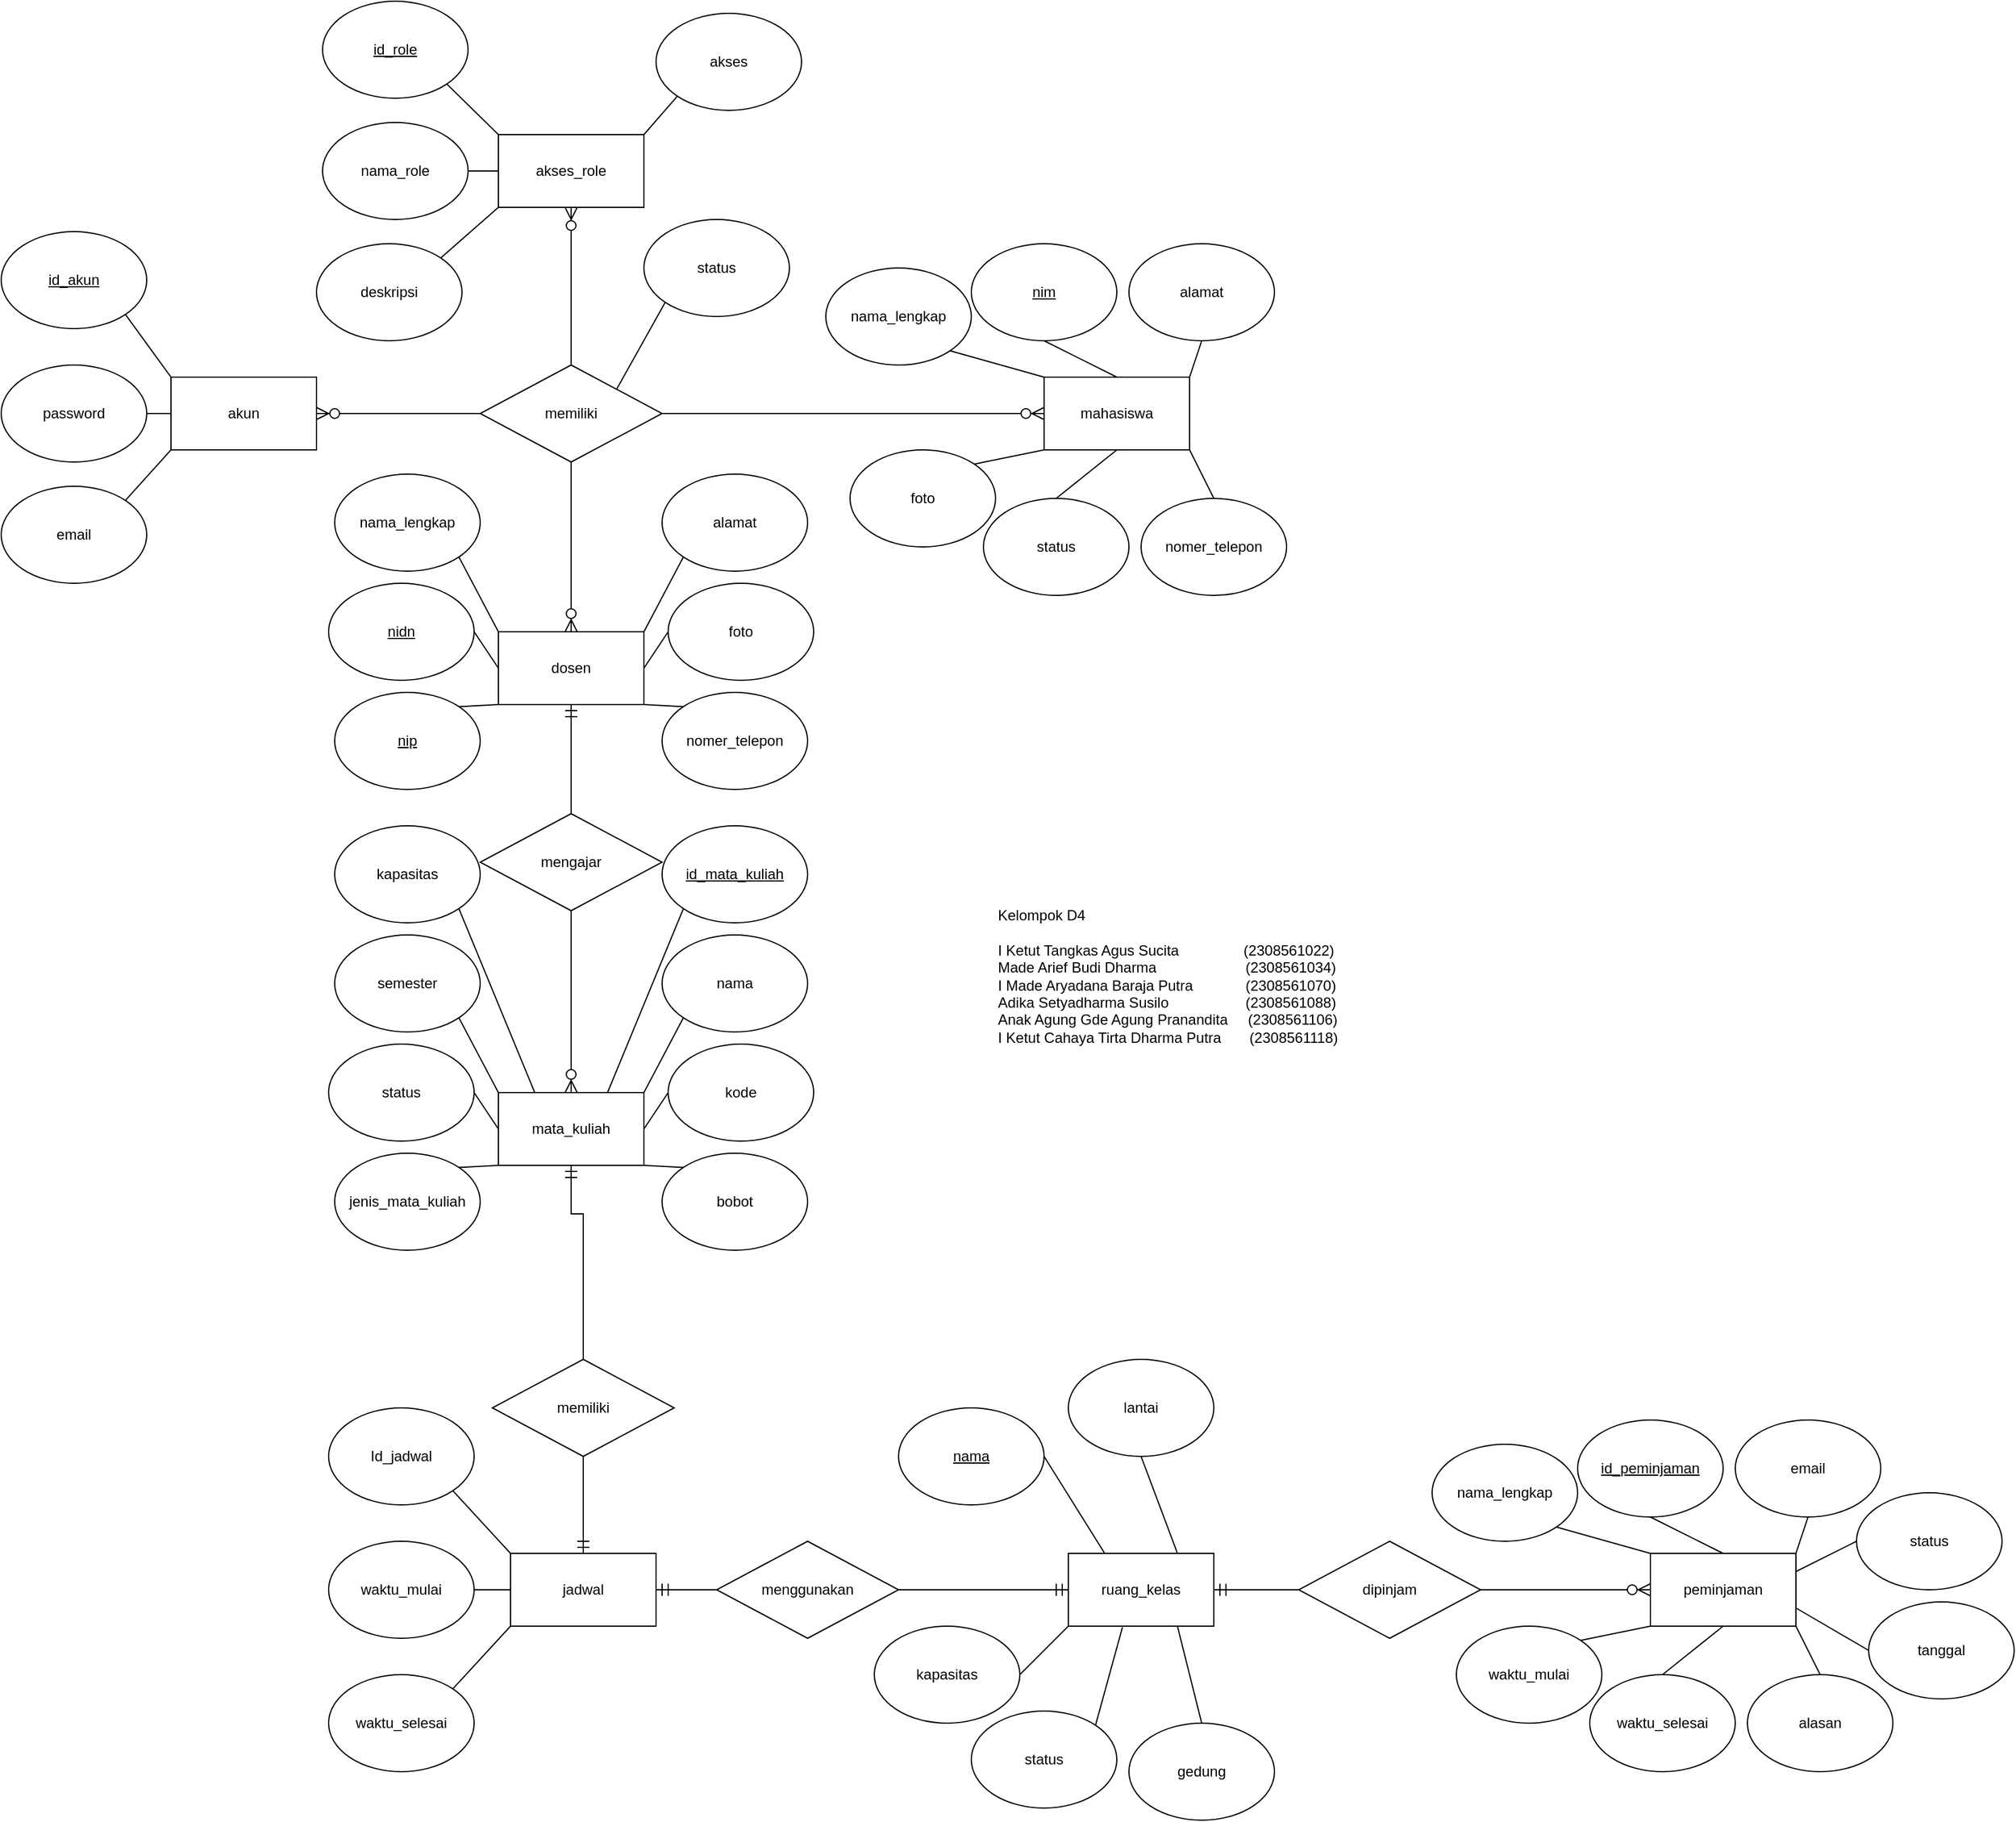 <mxfile version="27.0.9">
  <diagram name="Page-1" id="ah0pVivvnwThw9HIi_1W">
    <mxGraphModel dx="1842" dy="927" grid="1" gridSize="10" guides="1" tooltips="1" connect="1" arrows="1" fold="1" page="0" pageScale="1" pageWidth="850" pageHeight="1100" math="0" shadow="0">
      <root>
        <mxCell id="0" />
        <mxCell id="1" parent="0" />
        <mxCell id="9IvYGmQrCcLAdAYkgOve-2" value="akun" style="rounded=0;whiteSpace=wrap;html=1;" parent="1" vertex="1">
          <mxGeometry x="-270" y="-10" width="120" height="60" as="geometry" />
        </mxCell>
        <mxCell id="9IvYGmQrCcLAdAYkgOve-3" value="email" style="ellipse;whiteSpace=wrap;html=1;" parent="1" vertex="1">
          <mxGeometry x="-410" y="80" width="120" height="80" as="geometry" />
        </mxCell>
        <mxCell id="9IvYGmQrCcLAdAYkgOve-4" value="password" style="ellipse;whiteSpace=wrap;html=1;" parent="1" vertex="1">
          <mxGeometry x="-410" y="-20" width="120" height="80" as="geometry" />
        </mxCell>
        <mxCell id="9IvYGmQrCcLAdAYkgOve-7" value="" style="endArrow=none;html=1;rounded=0;fontSize=12;startSize=8;endSize=8;curved=1;entryX=1;entryY=0;entryDx=0;entryDy=0;exitX=0;exitY=1;exitDx=0;exitDy=0;" parent="1" source="9IvYGmQrCcLAdAYkgOve-2" target="9IvYGmQrCcLAdAYkgOve-3" edge="1">
          <mxGeometry width="50" height="50" relative="1" as="geometry">
            <mxPoint x="-380" y="-50" as="sourcePoint" />
            <mxPoint x="-330" y="-100" as="targetPoint" />
          </mxGeometry>
        </mxCell>
        <mxCell id="9IvYGmQrCcLAdAYkgOve-8" value="" style="endArrow=none;html=1;rounded=0;fontSize=12;startSize=8;endSize=8;curved=1;entryX=1;entryY=0.5;entryDx=0;entryDy=0;exitX=0;exitY=0.5;exitDx=0;exitDy=0;" parent="1" source="9IvYGmQrCcLAdAYkgOve-2" target="9IvYGmQrCcLAdAYkgOve-4" edge="1">
          <mxGeometry width="50" height="50" relative="1" as="geometry">
            <mxPoint x="-200" as="sourcePoint" />
            <mxPoint x="-200" y="-40" as="targetPoint" />
          </mxGeometry>
        </mxCell>
        <mxCell id="9IvYGmQrCcLAdAYkgOve-13" value="mahasiswa" style="rounded=0;whiteSpace=wrap;html=1;" parent="1" vertex="1">
          <mxGeometry x="450" y="-10" width="120" height="60" as="geometry" />
        </mxCell>
        <mxCell id="9IvYGmQrCcLAdAYkgOve-14" value="&lt;u&gt;nim&lt;/u&gt;" style="ellipse;whiteSpace=wrap;html=1;" parent="1" vertex="1">
          <mxGeometry x="390" y="-120" width="120" height="80" as="geometry" />
        </mxCell>
        <mxCell id="9IvYGmQrCcLAdAYkgOve-16" value="" style="endArrow=none;html=1;rounded=0;fontSize=12;startSize=8;endSize=8;curved=1;entryX=0.5;entryY=1;entryDx=0;entryDy=0;exitX=0.5;exitY=0;exitDx=0;exitDy=0;" parent="1" source="9IvYGmQrCcLAdAYkgOve-13" target="9IvYGmQrCcLAdAYkgOve-14" edge="1">
          <mxGeometry width="50" height="50" relative="1" as="geometry">
            <mxPoint x="340" y="-50" as="sourcePoint" />
            <mxPoint x="390" y="-100" as="targetPoint" />
          </mxGeometry>
        </mxCell>
        <mxCell id="9IvYGmQrCcLAdAYkgOve-18" value="nama_lengkap" style="ellipse;whiteSpace=wrap;html=1;" parent="1" vertex="1">
          <mxGeometry x="270" y="-100" width="120" height="80" as="geometry" />
        </mxCell>
        <mxCell id="9IvYGmQrCcLAdAYkgOve-19" value="alamat" style="ellipse;whiteSpace=wrap;html=1;" parent="1" vertex="1">
          <mxGeometry x="520" y="-120" width="120" height="80" as="geometry" />
        </mxCell>
        <mxCell id="9IvYGmQrCcLAdAYkgOve-20" value="nomer_telepon" style="ellipse;whiteSpace=wrap;html=1;" parent="1" vertex="1">
          <mxGeometry x="530" y="90" width="120" height="80" as="geometry" />
        </mxCell>
        <mxCell id="9IvYGmQrCcLAdAYkgOve-21" value="status" style="ellipse;whiteSpace=wrap;html=1;" parent="1" vertex="1">
          <mxGeometry x="400" y="90" width="120" height="80" as="geometry" />
        </mxCell>
        <mxCell id="9IvYGmQrCcLAdAYkgOve-23" value="&lt;u&gt;id_akun&lt;/u&gt;" style="ellipse;whiteSpace=wrap;html=1;" parent="1" vertex="1">
          <mxGeometry x="-410" y="-130" width="120" height="80" as="geometry" />
        </mxCell>
        <mxCell id="9IvYGmQrCcLAdAYkgOve-24" value="" style="endArrow=none;html=1;rounded=0;fontSize=12;startSize=8;endSize=8;curved=1;entryX=1;entryY=1;entryDx=0;entryDy=0;exitX=0;exitY=0;exitDx=0;exitDy=0;" parent="1" source="9IvYGmQrCcLAdAYkgOve-2" target="9IvYGmQrCcLAdAYkgOve-23" edge="1">
          <mxGeometry width="50" height="50" relative="1" as="geometry">
            <mxPoint x="-260" y="30" as="sourcePoint" />
            <mxPoint x="-290" y="30" as="targetPoint" />
          </mxGeometry>
        </mxCell>
        <mxCell id="9IvYGmQrCcLAdAYkgOve-25" value="" style="endArrow=none;html=1;rounded=0;fontSize=12;startSize=8;endSize=8;curved=1;entryX=1;entryY=1;entryDx=0;entryDy=0;exitX=0;exitY=0;exitDx=0;exitDy=0;" parent="1" source="9IvYGmQrCcLAdAYkgOve-13" target="9IvYGmQrCcLAdAYkgOve-18" edge="1">
          <mxGeometry width="50" height="50" relative="1" as="geometry">
            <mxPoint x="520" as="sourcePoint" />
            <mxPoint x="520" y="-30" as="targetPoint" />
          </mxGeometry>
        </mxCell>
        <mxCell id="9IvYGmQrCcLAdAYkgOve-26" value="" style="endArrow=none;html=1;rounded=0;fontSize=12;startSize=8;endSize=8;curved=1;entryX=0.5;entryY=1;entryDx=0;entryDy=0;exitX=1;exitY=0;exitDx=0;exitDy=0;" parent="1" source="9IvYGmQrCcLAdAYkgOve-13" target="9IvYGmQrCcLAdAYkgOve-19" edge="1">
          <mxGeometry width="50" height="50" relative="1" as="geometry">
            <mxPoint x="460" as="sourcePoint" />
            <mxPoint x="422" y="-42" as="targetPoint" />
          </mxGeometry>
        </mxCell>
        <mxCell id="9IvYGmQrCcLAdAYkgOve-27" value="" style="endArrow=none;html=1;rounded=0;fontSize=12;startSize=8;endSize=8;curved=1;entryX=0.5;entryY=0;entryDx=0;entryDy=0;exitX=1;exitY=1;exitDx=0;exitDy=0;" parent="1" source="9IvYGmQrCcLAdAYkgOve-13" target="9IvYGmQrCcLAdAYkgOve-20" edge="1">
          <mxGeometry width="50" height="50" relative="1" as="geometry">
            <mxPoint x="580" as="sourcePoint" />
            <mxPoint x="618" y="-42" as="targetPoint" />
          </mxGeometry>
        </mxCell>
        <mxCell id="9IvYGmQrCcLAdAYkgOve-28" value="" style="endArrow=none;html=1;rounded=0;fontSize=12;startSize=8;endSize=8;curved=1;entryX=0.5;entryY=0;entryDx=0;entryDy=0;exitX=0.5;exitY=1;exitDx=0;exitDy=0;" parent="1" source="9IvYGmQrCcLAdAYkgOve-13" target="9IvYGmQrCcLAdAYkgOve-21" edge="1">
          <mxGeometry width="50" height="50" relative="1" as="geometry">
            <mxPoint x="580" y="60" as="sourcePoint" />
            <mxPoint x="618" y="102" as="targetPoint" />
          </mxGeometry>
        </mxCell>
        <mxCell id="9IvYGmQrCcLAdAYkgOve-32" value="dosen" style="rounded=0;whiteSpace=wrap;html=1;" parent="1" vertex="1">
          <mxGeometry y="200" width="120" height="60" as="geometry" />
        </mxCell>
        <mxCell id="9IvYGmQrCcLAdAYkgOve-33" value="&lt;u&gt;nip&lt;/u&gt;" style="ellipse;whiteSpace=wrap;html=1;" parent="1" vertex="1">
          <mxGeometry x="-135" y="250" width="120" height="80" as="geometry" />
        </mxCell>
        <mxCell id="9IvYGmQrCcLAdAYkgOve-34" value="" style="endArrow=none;html=1;rounded=0;fontSize=12;startSize=8;endSize=8;curved=1;entryX=1;entryY=0;entryDx=0;entryDy=0;exitX=0;exitY=1;exitDx=0;exitDy=0;" parent="1" source="9IvYGmQrCcLAdAYkgOve-32" target="9IvYGmQrCcLAdAYkgOve-33" edge="1">
          <mxGeometry width="50" height="50" relative="1" as="geometry">
            <mxPoint x="-110" y="160" as="sourcePoint" />
            <mxPoint x="-60" y="110" as="targetPoint" />
          </mxGeometry>
        </mxCell>
        <mxCell id="9IvYGmQrCcLAdAYkgOve-35" value="nama_lengkap" style="ellipse;whiteSpace=wrap;html=1;" parent="1" vertex="1">
          <mxGeometry x="-135" y="70" width="120" height="80" as="geometry" />
        </mxCell>
        <mxCell id="9IvYGmQrCcLAdAYkgOve-36" value="alamat" style="ellipse;whiteSpace=wrap;html=1;" parent="1" vertex="1">
          <mxGeometry x="135" y="70" width="120" height="80" as="geometry" />
        </mxCell>
        <mxCell id="9IvYGmQrCcLAdAYkgOve-37" value="nomer_telepon" style="ellipse;whiteSpace=wrap;html=1;" parent="1" vertex="1">
          <mxGeometry x="135" y="250" width="120" height="80" as="geometry" />
        </mxCell>
        <mxCell id="9IvYGmQrCcLAdAYkgOve-39" value="" style="endArrow=none;html=1;rounded=0;fontSize=12;startSize=8;endSize=8;curved=1;entryX=1;entryY=1;entryDx=0;entryDy=0;exitX=0;exitY=0;exitDx=0;exitDy=0;" parent="1" source="9IvYGmQrCcLAdAYkgOve-32" target="9IvYGmQrCcLAdAYkgOve-35" edge="1">
          <mxGeometry width="50" height="50" relative="1" as="geometry">
            <mxPoint x="70" y="210" as="sourcePoint" />
            <mxPoint x="70" y="180" as="targetPoint" />
          </mxGeometry>
        </mxCell>
        <mxCell id="9IvYGmQrCcLAdAYkgOve-40" value="" style="endArrow=none;html=1;rounded=0;fontSize=12;startSize=8;endSize=8;curved=1;entryX=0;entryY=1;entryDx=0;entryDy=0;exitX=1;exitY=0;exitDx=0;exitDy=0;" parent="1" source="9IvYGmQrCcLAdAYkgOve-32" target="9IvYGmQrCcLAdAYkgOve-36" edge="1">
          <mxGeometry width="50" height="50" relative="1" as="geometry">
            <mxPoint x="10" y="210" as="sourcePoint" />
            <mxPoint x="-28" y="168" as="targetPoint" />
          </mxGeometry>
        </mxCell>
        <mxCell id="9IvYGmQrCcLAdAYkgOve-41" value="" style="endArrow=none;html=1;rounded=0;fontSize=12;startSize=8;endSize=8;curved=1;entryX=0;entryY=0;entryDx=0;entryDy=0;exitX=1;exitY=1;exitDx=0;exitDy=0;" parent="1" source="9IvYGmQrCcLAdAYkgOve-32" target="9IvYGmQrCcLAdAYkgOve-37" edge="1">
          <mxGeometry width="50" height="50" relative="1" as="geometry">
            <mxPoint x="130" y="210" as="sourcePoint" />
            <mxPoint x="168" y="168" as="targetPoint" />
          </mxGeometry>
        </mxCell>
        <mxCell id="9IvYGmQrCcLAdAYkgOve-43" value="memiliki" style="rhombus;whiteSpace=wrap;html=1;" parent="1" vertex="1">
          <mxGeometry x="-15" y="-20" width="150" height="80" as="geometry" />
        </mxCell>
        <mxCell id="9IvYGmQrCcLAdAYkgOve-47" value="foto" style="ellipse;whiteSpace=wrap;html=1;" parent="1" vertex="1">
          <mxGeometry x="290" y="50" width="120" height="80" as="geometry" />
        </mxCell>
        <mxCell id="9IvYGmQrCcLAdAYkgOve-48" value="" style="endArrow=none;html=1;rounded=0;fontSize=12;startSize=8;endSize=8;curved=1;entryX=1;entryY=0;entryDx=0;entryDy=0;exitX=0;exitY=1;exitDx=0;exitDy=0;" parent="1" source="9IvYGmQrCcLAdAYkgOve-13" target="9IvYGmQrCcLAdAYkgOve-47" edge="1">
          <mxGeometry width="50" height="50" relative="1" as="geometry">
            <mxPoint x="460" as="sourcePoint" />
            <mxPoint x="422" y="-42" as="targetPoint" />
          </mxGeometry>
        </mxCell>
        <mxCell id="9IvYGmQrCcLAdAYkgOve-49" value="&lt;u&gt;nidn&lt;/u&gt;" style="ellipse;whiteSpace=wrap;html=1;" parent="1" vertex="1">
          <mxGeometry x="-140" y="160" width="120" height="80" as="geometry" />
        </mxCell>
        <mxCell id="9IvYGmQrCcLAdAYkgOve-50" value="" style="endArrow=none;html=1;rounded=0;fontSize=12;startSize=8;endSize=8;curved=1;entryX=1;entryY=0.5;entryDx=0;entryDy=0;exitX=0;exitY=0.5;exitDx=0;exitDy=0;" parent="1" source="9IvYGmQrCcLAdAYkgOve-32" target="9IvYGmQrCcLAdAYkgOve-49" edge="1">
          <mxGeometry width="50" height="50" relative="1" as="geometry">
            <mxPoint x="10" y="210" as="sourcePoint" />
            <mxPoint x="-38" y="168" as="targetPoint" />
          </mxGeometry>
        </mxCell>
        <mxCell id="9IvYGmQrCcLAdAYkgOve-51" value="foto" style="ellipse;whiteSpace=wrap;html=1;" parent="1" vertex="1">
          <mxGeometry x="140" y="160" width="120" height="80" as="geometry" />
        </mxCell>
        <mxCell id="9IvYGmQrCcLAdAYkgOve-52" value="" style="endArrow=none;html=1;rounded=0;fontSize=12;startSize=8;endSize=8;curved=1;entryX=0;entryY=0.5;entryDx=0;entryDy=0;exitX=1;exitY=0.5;exitDx=0;exitDy=0;" parent="1" source="9IvYGmQrCcLAdAYkgOve-32" target="9IvYGmQrCcLAdAYkgOve-51" edge="1">
          <mxGeometry width="50" height="50" relative="1" as="geometry">
            <mxPoint x="130" y="210" as="sourcePoint" />
            <mxPoint x="178" y="168" as="targetPoint" />
          </mxGeometry>
        </mxCell>
        <mxCell id="9IvYGmQrCcLAdAYkgOve-54" value="mata_kuliah" style="rounded=0;whiteSpace=wrap;html=1;" parent="1" vertex="1">
          <mxGeometry y="580" width="120" height="60" as="geometry" />
        </mxCell>
        <mxCell id="9IvYGmQrCcLAdAYkgOve-57" value="semester" style="ellipse;whiteSpace=wrap;html=1;" parent="1" vertex="1">
          <mxGeometry x="-135" y="450" width="120" height="80" as="geometry" />
        </mxCell>
        <mxCell id="9IvYGmQrCcLAdAYkgOve-58" value="nama" style="ellipse;whiteSpace=wrap;html=1;" parent="1" vertex="1">
          <mxGeometry x="135" y="450" width="120" height="80" as="geometry" />
        </mxCell>
        <mxCell id="9IvYGmQrCcLAdAYkgOve-59" value="bobot" style="ellipse;whiteSpace=wrap;html=1;" parent="1" vertex="1">
          <mxGeometry x="135" y="630" width="120" height="80" as="geometry" />
        </mxCell>
        <mxCell id="9IvYGmQrCcLAdAYkgOve-60" value="kapasitas" style="ellipse;whiteSpace=wrap;html=1;" parent="1" vertex="1">
          <mxGeometry x="-135" y="360" width="120" height="80" as="geometry" />
        </mxCell>
        <mxCell id="9IvYGmQrCcLAdAYkgOve-61" value="" style="endArrow=none;html=1;rounded=0;fontSize=12;startSize=8;endSize=8;curved=1;entryX=1;entryY=1;entryDx=0;entryDy=0;exitX=0;exitY=0;exitDx=0;exitDy=0;" parent="1" source="9IvYGmQrCcLAdAYkgOve-54" target="9IvYGmQrCcLAdAYkgOve-57" edge="1">
          <mxGeometry width="50" height="50" relative="1" as="geometry">
            <mxPoint x="70" y="590" as="sourcePoint" />
            <mxPoint x="70" y="560" as="targetPoint" />
          </mxGeometry>
        </mxCell>
        <mxCell id="9IvYGmQrCcLAdAYkgOve-62" value="" style="endArrow=none;html=1;rounded=0;fontSize=12;startSize=8;endSize=8;curved=1;entryX=0;entryY=1;entryDx=0;entryDy=0;exitX=1;exitY=0;exitDx=0;exitDy=0;" parent="1" source="9IvYGmQrCcLAdAYkgOve-54" target="9IvYGmQrCcLAdAYkgOve-58" edge="1">
          <mxGeometry width="50" height="50" relative="1" as="geometry">
            <mxPoint x="10" y="590" as="sourcePoint" />
            <mxPoint x="-28" y="548" as="targetPoint" />
          </mxGeometry>
        </mxCell>
        <mxCell id="9IvYGmQrCcLAdAYkgOve-63" value="" style="endArrow=none;html=1;rounded=0;fontSize=12;startSize=8;endSize=8;curved=1;entryX=0;entryY=0;entryDx=0;entryDy=0;exitX=1;exitY=1;exitDx=0;exitDy=0;" parent="1" source="9IvYGmQrCcLAdAYkgOve-54" target="9IvYGmQrCcLAdAYkgOve-59" edge="1">
          <mxGeometry width="50" height="50" relative="1" as="geometry">
            <mxPoint x="130" y="590" as="sourcePoint" />
            <mxPoint x="168" y="548" as="targetPoint" />
          </mxGeometry>
        </mxCell>
        <mxCell id="9IvYGmQrCcLAdAYkgOve-64" value="" style="endArrow=none;html=1;rounded=0;fontSize=12;startSize=8;endSize=8;curved=1;entryX=1;entryY=1;entryDx=0;entryDy=0;exitX=0.25;exitY=0;exitDx=0;exitDy=0;" parent="1" source="9IvYGmQrCcLAdAYkgOve-54" target="9IvYGmQrCcLAdAYkgOve-60" edge="1">
          <mxGeometry width="50" height="50" relative="1" as="geometry">
            <mxPoint x="130" y="610" as="sourcePoint" />
            <mxPoint x="168" y="652" as="targetPoint" />
          </mxGeometry>
        </mxCell>
        <mxCell id="9IvYGmQrCcLAdAYkgOve-65" value="mengajar" style="rhombus;whiteSpace=wrap;html=1;" parent="1" vertex="1">
          <mxGeometry x="-15" y="350" width="150" height="80" as="geometry" />
        </mxCell>
        <mxCell id="9IvYGmQrCcLAdAYkgOve-66" value="" style="fontSize=12;html=1;endArrow=ERmandOne;rounded=0;startSize=8;endSize=8;entryX=0.5;entryY=1;entryDx=0;entryDy=0;" parent="1" target="9IvYGmQrCcLAdAYkgOve-32" edge="1">
          <mxGeometry width="100" height="100" relative="1" as="geometry">
            <mxPoint x="60" y="350" as="sourcePoint" />
            <mxPoint x="140" y="280" as="targetPoint" />
          </mxGeometry>
        </mxCell>
        <mxCell id="9IvYGmQrCcLAdAYkgOve-67" value="status" style="ellipse;whiteSpace=wrap;html=1;" parent="1" vertex="1">
          <mxGeometry x="-140" y="540" width="120" height="80" as="geometry" />
        </mxCell>
        <mxCell id="9IvYGmQrCcLAdAYkgOve-68" value="" style="endArrow=none;html=1;rounded=0;fontSize=12;startSize=8;endSize=8;curved=1;entryX=1;entryY=0.5;entryDx=0;entryDy=0;exitX=0;exitY=0.5;exitDx=0;exitDy=0;" parent="1" source="9IvYGmQrCcLAdAYkgOve-54" target="9IvYGmQrCcLAdAYkgOve-67" edge="1">
          <mxGeometry width="50" height="50" relative="1" as="geometry">
            <mxPoint x="10" y="590" as="sourcePoint" />
            <mxPoint x="-38" y="548" as="targetPoint" />
          </mxGeometry>
        </mxCell>
        <mxCell id="9IvYGmQrCcLAdAYkgOve-69" value="kode" style="ellipse;whiteSpace=wrap;html=1;" parent="1" vertex="1">
          <mxGeometry x="140" y="540" width="120" height="80" as="geometry" />
        </mxCell>
        <mxCell id="9IvYGmQrCcLAdAYkgOve-70" value="" style="endArrow=none;html=1;rounded=0;fontSize=12;startSize=8;endSize=8;curved=1;entryX=0;entryY=0.5;entryDx=0;entryDy=0;exitX=1;exitY=0.5;exitDx=0;exitDy=0;" parent="1" source="9IvYGmQrCcLAdAYkgOve-54" target="9IvYGmQrCcLAdAYkgOve-69" edge="1">
          <mxGeometry width="50" height="50" relative="1" as="geometry">
            <mxPoint x="130" y="590" as="sourcePoint" />
            <mxPoint x="178" y="548" as="targetPoint" />
          </mxGeometry>
        </mxCell>
        <mxCell id="9IvYGmQrCcLAdAYkgOve-71" value="" style="fontSize=12;html=1;endArrow=ERzeroToMany;endFill=1;rounded=0;startSize=8;endSize=8;entryX=0.5;entryY=0;entryDx=0;entryDy=0;" parent="1" target="9IvYGmQrCcLAdAYkgOve-54" edge="1">
          <mxGeometry width="100" height="100" relative="1" as="geometry">
            <mxPoint x="60" y="430" as="sourcePoint" />
            <mxPoint x="250" y="380" as="targetPoint" />
          </mxGeometry>
        </mxCell>
        <mxCell id="9IvYGmQrCcLAdAYkgOve-72" value="&lt;u&gt;id_mata_kuliah&lt;/u&gt;" style="ellipse;whiteSpace=wrap;html=1;" parent="1" vertex="1">
          <mxGeometry x="135" y="360" width="120" height="80" as="geometry" />
        </mxCell>
        <mxCell id="9IvYGmQrCcLAdAYkgOve-73" value="" style="endArrow=none;html=1;rounded=0;fontSize=12;startSize=8;endSize=8;curved=1;entryX=0;entryY=1;entryDx=0;entryDy=0;exitX=0.75;exitY=0;exitDx=0;exitDy=0;" parent="1" source="9IvYGmQrCcLAdAYkgOve-54" target="9IvYGmQrCcLAdAYkgOve-72" edge="1">
          <mxGeometry width="50" height="50" relative="1" as="geometry">
            <mxPoint x="40" y="590" as="sourcePoint" />
            <mxPoint x="-23" y="438" as="targetPoint" />
          </mxGeometry>
        </mxCell>
        <mxCell id="9IvYGmQrCcLAdAYkgOve-74" value="jenis_mata_kuliah" style="ellipse;whiteSpace=wrap;html=1;" parent="1" vertex="1">
          <mxGeometry x="-135" y="630" width="120" height="80" as="geometry" />
        </mxCell>
        <mxCell id="9IvYGmQrCcLAdAYkgOve-75" value="" style="endArrow=none;html=1;rounded=0;fontSize=12;startSize=8;endSize=8;curved=1;entryX=1;entryY=0;entryDx=0;entryDy=0;exitX=0;exitY=1;exitDx=0;exitDy=0;" parent="1" source="9IvYGmQrCcLAdAYkgOve-54" target="9IvYGmQrCcLAdAYkgOve-74" edge="1">
          <mxGeometry width="50" height="50" relative="1" as="geometry">
            <mxPoint x="10" y="620" as="sourcePoint" />
            <mxPoint x="-10" y="590" as="targetPoint" />
          </mxGeometry>
        </mxCell>
        <mxCell id="9IvYGmQrCcLAdAYkgOve-78" value="ruang_kelas" style="rounded=0;whiteSpace=wrap;html=1;" parent="1" vertex="1">
          <mxGeometry x="470" y="960" width="120" height="60" as="geometry" />
        </mxCell>
        <mxCell id="9IvYGmQrCcLAdAYkgOve-79" value="gedung" style="ellipse;whiteSpace=wrap;html=1;" parent="1" vertex="1">
          <mxGeometry x="520" y="1100" width="120" height="80" as="geometry" />
        </mxCell>
        <mxCell id="9IvYGmQrCcLAdAYkgOve-80" value="lantai" style="ellipse;whiteSpace=wrap;html=1;" parent="1" vertex="1">
          <mxGeometry x="470" y="800" width="120" height="80" as="geometry" />
        </mxCell>
        <mxCell id="9IvYGmQrCcLAdAYkgOve-81" value="" style="endArrow=none;html=1;rounded=0;fontSize=12;startSize=8;endSize=8;curved=1;entryX=0.5;entryY=0;entryDx=0;entryDy=0;exitX=0.75;exitY=1;exitDx=0;exitDy=0;" parent="1" source="9IvYGmQrCcLAdAYkgOve-78" target="9IvYGmQrCcLAdAYkgOve-79" edge="1">
          <mxGeometry width="50" height="50" relative="1" as="geometry">
            <mxPoint x="530" y="1020" as="sourcePoint" />
            <mxPoint x="530" y="1160" as="targetPoint" />
          </mxGeometry>
        </mxCell>
        <mxCell id="9IvYGmQrCcLAdAYkgOve-82" value="" style="endArrow=none;html=1;rounded=0;fontSize=12;startSize=8;endSize=8;curved=1;entryX=0.5;entryY=1;entryDx=0;entryDy=0;exitX=0.75;exitY=0;exitDx=0;exitDy=0;" parent="1" source="9IvYGmQrCcLAdAYkgOve-78" target="9IvYGmQrCcLAdAYkgOve-80" edge="1">
          <mxGeometry width="50" height="50" relative="1" as="geometry">
            <mxPoint x="540" y="970" as="sourcePoint" />
            <mxPoint x="540" y="930" as="targetPoint" />
          </mxGeometry>
        </mxCell>
        <mxCell id="9IvYGmQrCcLAdAYkgOve-83" value="&lt;u&gt;nama&lt;/u&gt;" style="ellipse;whiteSpace=wrap;html=1;" parent="1" vertex="1">
          <mxGeometry x="330" y="840" width="120" height="80" as="geometry" />
        </mxCell>
        <mxCell id="9IvYGmQrCcLAdAYkgOve-84" value="" style="endArrow=none;html=1;rounded=0;fontSize=12;startSize=8;endSize=8;curved=1;entryX=1;entryY=0.5;entryDx=0;entryDy=0;exitX=0.25;exitY=0;exitDx=0;exitDy=0;" parent="1" source="9IvYGmQrCcLAdAYkgOve-78" target="9IvYGmQrCcLAdAYkgOve-83" edge="1">
          <mxGeometry width="50" height="50" relative="1" as="geometry">
            <mxPoint x="480" y="1000" as="sourcePoint" />
            <mxPoint x="450" y="1000" as="targetPoint" />
          </mxGeometry>
        </mxCell>
        <mxCell id="9IvYGmQrCcLAdAYkgOve-85" value="kapasitas" style="ellipse;whiteSpace=wrap;html=1;" parent="1" vertex="1">
          <mxGeometry x="310" y="1020" width="120" height="80" as="geometry" />
        </mxCell>
        <mxCell id="9IvYGmQrCcLAdAYkgOve-86" value="status" style="ellipse;whiteSpace=wrap;html=1;" parent="1" vertex="1">
          <mxGeometry x="390" y="1090" width="120" height="80" as="geometry" />
        </mxCell>
        <mxCell id="9IvYGmQrCcLAdAYkgOve-87" value="" style="endArrow=none;html=1;rounded=0;fontSize=12;startSize=8;endSize=8;curved=1;entryX=1;entryY=0.5;entryDx=0;entryDy=0;exitX=0;exitY=1;exitDx=0;exitDy=0;" parent="1" source="9IvYGmQrCcLAdAYkgOve-78" target="9IvYGmQrCcLAdAYkgOve-85" edge="1">
          <mxGeometry width="50" height="50" relative="1" as="geometry">
            <mxPoint x="480" y="1000" as="sourcePoint" />
            <mxPoint x="450" y="1000" as="targetPoint" />
          </mxGeometry>
        </mxCell>
        <mxCell id="9IvYGmQrCcLAdAYkgOve-88" value="" style="endArrow=none;html=1;rounded=0;fontSize=12;startSize=8;endSize=8;entryX=1;entryY=0;entryDx=0;entryDy=0;exitX=0.372;exitY=1.015;exitDx=0;exitDy=0;exitPerimeter=0;" parent="1" source="9IvYGmQrCcLAdAYkgOve-78" target="9IvYGmQrCcLAdAYkgOve-86" edge="1">
          <mxGeometry width="50" height="50" relative="1" as="geometry">
            <mxPoint x="480" y="1030" as="sourcePoint" />
            <mxPoint x="432" y="1082" as="targetPoint" />
          </mxGeometry>
        </mxCell>
        <mxCell id="9IvYGmQrCcLAdAYkgOve-89" value="jadwal" style="rounded=0;whiteSpace=wrap;html=1;" parent="1" vertex="1">
          <mxGeometry x="10" y="960" width="120" height="60" as="geometry" />
        </mxCell>
        <mxCell id="9IvYGmQrCcLAdAYkgOve-91" value="waktu_mulai" style="ellipse;whiteSpace=wrap;html=1;" parent="1" vertex="1">
          <mxGeometry x="-140" y="950" width="120" height="80" as="geometry" />
        </mxCell>
        <mxCell id="9IvYGmQrCcLAdAYkgOve-93" value="" style="endArrow=none;html=1;rounded=0;fontSize=12;startSize=8;endSize=8;curved=1;entryX=1;entryY=0.5;entryDx=0;entryDy=0;exitX=0;exitY=0.5;exitDx=0;exitDy=0;" parent="1" source="9IvYGmQrCcLAdAYkgOve-89" target="9IvYGmQrCcLAdAYkgOve-91" edge="1">
          <mxGeometry width="50" height="50" relative="1" as="geometry">
            <mxPoint x="80" y="970" as="sourcePoint" />
            <mxPoint x="80" y="930" as="targetPoint" />
          </mxGeometry>
        </mxCell>
        <mxCell id="9IvYGmQrCcLAdAYkgOve-94" value="Id_jadwal" style="ellipse;whiteSpace=wrap;html=1;" parent="1" vertex="1">
          <mxGeometry x="-140" y="840" width="120" height="80" as="geometry" />
        </mxCell>
        <mxCell id="9IvYGmQrCcLAdAYkgOve-95" value="" style="endArrow=none;html=1;rounded=0;fontSize=12;startSize=8;endSize=8;curved=1;entryX=1;entryY=1;entryDx=0;entryDy=0;exitX=0;exitY=0;exitDx=0;exitDy=0;" parent="1" source="9IvYGmQrCcLAdAYkgOve-89" target="9IvYGmQrCcLAdAYkgOve-94" edge="1">
          <mxGeometry width="50" height="50" relative="1" as="geometry">
            <mxPoint x="20" y="1000" as="sourcePoint" />
            <mxPoint x="-10" y="1000" as="targetPoint" />
          </mxGeometry>
        </mxCell>
        <mxCell id="9IvYGmQrCcLAdAYkgOve-96" value="waktu_selesai" style="ellipse;whiteSpace=wrap;html=1;" parent="1" vertex="1">
          <mxGeometry x="-140" y="1060" width="120" height="80" as="geometry" />
        </mxCell>
        <mxCell id="9IvYGmQrCcLAdAYkgOve-98" value="" style="endArrow=none;html=1;rounded=0;fontSize=12;startSize=8;endSize=8;curved=1;entryX=1;entryY=0;entryDx=0;entryDy=0;exitX=0;exitY=1;exitDx=0;exitDy=0;" parent="1" source="9IvYGmQrCcLAdAYkgOve-89" target="9IvYGmQrCcLAdAYkgOve-96" edge="1">
          <mxGeometry width="50" height="50" relative="1" as="geometry">
            <mxPoint x="20" y="1000" as="sourcePoint" />
            <mxPoint x="-10" y="1000" as="targetPoint" />
          </mxGeometry>
        </mxCell>
        <mxCell id="9IvYGmQrCcLAdAYkgOve-102" value="memiliki" style="rhombus;whiteSpace=wrap;html=1;" parent="1" vertex="1">
          <mxGeometry x="-5" y="800" width="150" height="80" as="geometry" />
        </mxCell>
        <mxCell id="9IvYGmQrCcLAdAYkgOve-103" value="" style="fontSize=12;html=1;endArrow=ERmandOne;rounded=0;startSize=8;endSize=8;entryX=0.5;entryY=1;entryDx=0;entryDy=0;exitX=0.5;exitY=0;exitDx=0;exitDy=0;edgeStyle=orthogonalEdgeStyle;" parent="1" source="9IvYGmQrCcLAdAYkgOve-102" target="9IvYGmQrCcLAdAYkgOve-54" edge="1">
          <mxGeometry width="100" height="100" relative="1" as="geometry">
            <mxPoint x="70" y="360" as="sourcePoint" />
            <mxPoint x="70" y="270" as="targetPoint" />
            <Array as="points">
              <mxPoint x="70" y="680" />
              <mxPoint x="60" y="680" />
            </Array>
          </mxGeometry>
        </mxCell>
        <mxCell id="9IvYGmQrCcLAdAYkgOve-104" value="" style="fontSize=12;html=1;endArrow=ERmandOne;rounded=0;startSize=8;endSize=8;entryX=0.5;entryY=0;entryDx=0;entryDy=0;edgeStyle=orthogonalEdgeStyle;" parent="1" target="9IvYGmQrCcLAdAYkgOve-89" edge="1">
          <mxGeometry width="100" height="100" relative="1" as="geometry">
            <mxPoint x="70" y="880" as="sourcePoint" />
            <mxPoint x="70" y="650" as="targetPoint" />
            <Array as="points">
              <mxPoint x="70" y="890" />
              <mxPoint x="70" y="890" />
            </Array>
          </mxGeometry>
        </mxCell>
        <mxCell id="9IvYGmQrCcLAdAYkgOve-105" value="menggunakan" style="rhombus;whiteSpace=wrap;html=1;" parent="1" vertex="1">
          <mxGeometry x="180" y="950" width="150" height="80" as="geometry" />
        </mxCell>
        <mxCell id="9IvYGmQrCcLAdAYkgOve-106" value="" style="fontSize=12;html=1;endArrow=ERmandOne;rounded=0;startSize=8;endSize=8;edgeStyle=orthogonalEdgeStyle;exitX=0;exitY=0.5;exitDx=0;exitDy=0;entryX=1;entryY=0.5;entryDx=0;entryDy=0;" parent="1" source="9IvYGmQrCcLAdAYkgOve-105" target="9IvYGmQrCcLAdAYkgOve-89" edge="1">
          <mxGeometry width="100" height="100" relative="1" as="geometry">
            <mxPoint x="80" y="890" as="sourcePoint" />
            <mxPoint x="70" y="1110" as="targetPoint" />
            <Array as="points">
              <mxPoint x="150" y="990" />
              <mxPoint x="150" y="990" />
            </Array>
          </mxGeometry>
        </mxCell>
        <mxCell id="9IvYGmQrCcLAdAYkgOve-107" value="" style="fontSize=12;html=1;endArrow=ERmandOne;rounded=0;startSize=8;endSize=8;edgeStyle=orthogonalEdgeStyle;entryX=0;entryY=0.5;entryDx=0;entryDy=0;" parent="1" target="9IvYGmQrCcLAdAYkgOve-78" edge="1">
          <mxGeometry width="100" height="100" relative="1" as="geometry">
            <mxPoint x="330" y="990" as="sourcePoint" />
            <mxPoint x="380" y="1010" as="targetPoint" />
            <Array as="points">
              <mxPoint x="330" y="990" />
            </Array>
          </mxGeometry>
        </mxCell>
        <mxCell id="9IvYGmQrCcLAdAYkgOve-108" value="dipinjam" style="rhombus;whiteSpace=wrap;html=1;" parent="1" vertex="1">
          <mxGeometry x="660" y="950" width="150" height="80" as="geometry" />
        </mxCell>
        <mxCell id="9IvYGmQrCcLAdAYkgOve-110" value="" style="fontSize=12;html=1;endArrow=ERzeroToMany;endFill=1;rounded=0;startSize=8;endSize=8;entryX=0;entryY=0.5;entryDx=0;entryDy=0;exitX=1;exitY=0.5;exitDx=0;exitDy=0;" parent="1" source="9IvYGmQrCcLAdAYkgOve-108" target="9IvYGmQrCcLAdAYkgOve-111" edge="1">
          <mxGeometry width="100" height="100" relative="1" as="geometry">
            <mxPoint x="840" y="990" as="sourcePoint" />
            <mxPoint x="902.222" y="990" as="targetPoint" />
          </mxGeometry>
        </mxCell>
        <mxCell id="9IvYGmQrCcLAdAYkgOve-111" value="peminjaman" style="rounded=0;whiteSpace=wrap;html=1;" parent="1" vertex="1">
          <mxGeometry x="950" y="960" width="120" height="60" as="geometry" />
        </mxCell>
        <mxCell id="9IvYGmQrCcLAdAYkgOve-112" value="&lt;u&gt;id_peminjaman&lt;/u&gt;" style="ellipse;whiteSpace=wrap;html=1;" parent="1" vertex="1">
          <mxGeometry x="890" y="850" width="120" height="80" as="geometry" />
        </mxCell>
        <mxCell id="9IvYGmQrCcLAdAYkgOve-113" value="" style="endArrow=none;html=1;rounded=0;fontSize=12;startSize=8;endSize=8;curved=1;entryX=0.5;entryY=1;entryDx=0;entryDy=0;exitX=0.5;exitY=0;exitDx=0;exitDy=0;" parent="1" source="9IvYGmQrCcLAdAYkgOve-111" target="9IvYGmQrCcLAdAYkgOve-112" edge="1">
          <mxGeometry width="50" height="50" relative="1" as="geometry">
            <mxPoint x="840" y="920" as="sourcePoint" />
            <mxPoint x="890" y="870" as="targetPoint" />
          </mxGeometry>
        </mxCell>
        <mxCell id="9IvYGmQrCcLAdAYkgOve-114" value="nama_lengkap" style="ellipse;whiteSpace=wrap;html=1;" parent="1" vertex="1">
          <mxGeometry x="770" y="870" width="120" height="80" as="geometry" />
        </mxCell>
        <mxCell id="9IvYGmQrCcLAdAYkgOve-115" value="email" style="ellipse;whiteSpace=wrap;html=1;" parent="1" vertex="1">
          <mxGeometry x="1020" y="850" width="120" height="80" as="geometry" />
        </mxCell>
        <mxCell id="9IvYGmQrCcLAdAYkgOve-116" value="alasan" style="ellipse;whiteSpace=wrap;html=1;" parent="1" vertex="1">
          <mxGeometry x="1030" y="1060" width="120" height="80" as="geometry" />
        </mxCell>
        <mxCell id="9IvYGmQrCcLAdAYkgOve-117" value="waktu_selesai" style="ellipse;whiteSpace=wrap;html=1;" parent="1" vertex="1">
          <mxGeometry x="900" y="1060" width="120" height="80" as="geometry" />
        </mxCell>
        <mxCell id="9IvYGmQrCcLAdAYkgOve-118" value="" style="endArrow=none;html=1;rounded=0;fontSize=12;startSize=8;endSize=8;curved=1;entryX=1;entryY=1;entryDx=0;entryDy=0;exitX=0;exitY=0;exitDx=0;exitDy=0;" parent="1" source="9IvYGmQrCcLAdAYkgOve-111" target="9IvYGmQrCcLAdAYkgOve-114" edge="1">
          <mxGeometry width="50" height="50" relative="1" as="geometry">
            <mxPoint x="1020" y="970" as="sourcePoint" />
            <mxPoint x="1020" y="940" as="targetPoint" />
          </mxGeometry>
        </mxCell>
        <mxCell id="9IvYGmQrCcLAdAYkgOve-119" value="" style="endArrow=none;html=1;rounded=0;fontSize=12;startSize=8;endSize=8;curved=1;entryX=0.5;entryY=1;entryDx=0;entryDy=0;exitX=1;exitY=0;exitDx=0;exitDy=0;" parent="1" source="9IvYGmQrCcLAdAYkgOve-111" target="9IvYGmQrCcLAdAYkgOve-115" edge="1">
          <mxGeometry width="50" height="50" relative="1" as="geometry">
            <mxPoint x="960" y="970" as="sourcePoint" />
            <mxPoint x="922" y="928" as="targetPoint" />
          </mxGeometry>
        </mxCell>
        <mxCell id="9IvYGmQrCcLAdAYkgOve-120" value="" style="endArrow=none;html=1;rounded=0;fontSize=12;startSize=8;endSize=8;curved=1;entryX=0.5;entryY=0;entryDx=0;entryDy=0;exitX=1;exitY=1;exitDx=0;exitDy=0;" parent="1" source="9IvYGmQrCcLAdAYkgOve-111" target="9IvYGmQrCcLAdAYkgOve-116" edge="1">
          <mxGeometry width="50" height="50" relative="1" as="geometry">
            <mxPoint x="1080" y="970" as="sourcePoint" />
            <mxPoint x="1118" y="928" as="targetPoint" />
          </mxGeometry>
        </mxCell>
        <mxCell id="9IvYGmQrCcLAdAYkgOve-121" value="" style="endArrow=none;html=1;rounded=0;fontSize=12;startSize=8;endSize=8;curved=1;entryX=0.5;entryY=0;entryDx=0;entryDy=0;exitX=0.5;exitY=1;exitDx=0;exitDy=0;" parent="1" source="9IvYGmQrCcLAdAYkgOve-111" target="9IvYGmQrCcLAdAYkgOve-117" edge="1">
          <mxGeometry width="50" height="50" relative="1" as="geometry">
            <mxPoint x="1080" y="1030" as="sourcePoint" />
            <mxPoint x="1118" y="1072" as="targetPoint" />
          </mxGeometry>
        </mxCell>
        <mxCell id="9IvYGmQrCcLAdAYkgOve-123" value="waktu_mulai" style="ellipse;whiteSpace=wrap;html=1;" parent="1" vertex="1">
          <mxGeometry x="790" y="1020" width="120" height="80" as="geometry" />
        </mxCell>
        <mxCell id="9IvYGmQrCcLAdAYkgOve-124" value="" style="endArrow=none;html=1;rounded=0;fontSize=12;startSize=8;endSize=8;curved=1;entryX=1;entryY=0;entryDx=0;entryDy=0;exitX=0;exitY=1;exitDx=0;exitDy=0;" parent="1" source="9IvYGmQrCcLAdAYkgOve-111" target="9IvYGmQrCcLAdAYkgOve-123" edge="1">
          <mxGeometry width="50" height="50" relative="1" as="geometry">
            <mxPoint x="960" y="970" as="sourcePoint" />
            <mxPoint x="922" y="928" as="targetPoint" />
          </mxGeometry>
        </mxCell>
        <mxCell id="9IvYGmQrCcLAdAYkgOve-125" value="tanggal" style="ellipse;whiteSpace=wrap;html=1;" parent="1" vertex="1">
          <mxGeometry x="1130" y="1000" width="120" height="80" as="geometry" />
        </mxCell>
        <mxCell id="9IvYGmQrCcLAdAYkgOve-126" value="status" style="ellipse;whiteSpace=wrap;html=1;" parent="1" vertex="1">
          <mxGeometry x="1120" y="910" width="120" height="80" as="geometry" />
        </mxCell>
        <mxCell id="9IvYGmQrCcLAdAYkgOve-127" value="" style="endArrow=none;html=1;rounded=0;fontSize=12;startSize=8;endSize=8;curved=1;entryX=0;entryY=0.5;entryDx=0;entryDy=0;exitX=1;exitY=0.75;exitDx=0;exitDy=0;" parent="1" source="9IvYGmQrCcLAdAYkgOve-111" target="9IvYGmQrCcLAdAYkgOve-125" edge="1">
          <mxGeometry width="50" height="50" relative="1" as="geometry">
            <mxPoint x="1080" y="970" as="sourcePoint" />
            <mxPoint x="1090" y="940" as="targetPoint" />
          </mxGeometry>
        </mxCell>
        <mxCell id="9IvYGmQrCcLAdAYkgOve-128" value="" style="endArrow=none;html=1;rounded=0;fontSize=12;startSize=8;endSize=8;curved=1;entryX=0;entryY=0.5;entryDx=0;entryDy=0;exitX=1;exitY=0.25;exitDx=0;exitDy=0;" parent="1" source="9IvYGmQrCcLAdAYkgOve-111" target="9IvYGmQrCcLAdAYkgOve-126" edge="1">
          <mxGeometry width="50" height="50" relative="1" as="geometry">
            <mxPoint x="1080" y="1015" as="sourcePoint" />
            <mxPoint x="1140" y="1030" as="targetPoint" />
          </mxGeometry>
        </mxCell>
        <mxCell id="9IvYGmQrCcLAdAYkgOve-144" value="" style="fontSize=12;html=1;endArrow=ERmandOne;rounded=0;startSize=8;endSize=8;edgeStyle=orthogonalEdgeStyle;entryX=1;entryY=0.5;entryDx=0;entryDy=0;exitX=0;exitY=0.5;exitDx=0;exitDy=0;" parent="1" source="9IvYGmQrCcLAdAYkgOve-108" target="9IvYGmQrCcLAdAYkgOve-78" edge="1">
          <mxGeometry width="100" height="100" relative="1" as="geometry">
            <mxPoint x="340" y="1000" as="sourcePoint" />
            <mxPoint x="480" y="1000" as="targetPoint" />
            <Array as="points">
              <mxPoint x="620" y="990" />
              <mxPoint x="620" y="990" />
            </Array>
          </mxGeometry>
        </mxCell>
        <mxCell id="5aLiMIrPRRvGdrnRzKmC-1" value="akses_role" style="rounded=0;whiteSpace=wrap;html=1;" parent="1" vertex="1">
          <mxGeometry y="-210" width="120" height="60" as="geometry" />
        </mxCell>
        <mxCell id="5aLiMIrPRRvGdrnRzKmC-2" value="deskripsi" style="ellipse;whiteSpace=wrap;html=1;" parent="1" vertex="1">
          <mxGeometry x="-150" y="-120" width="120" height="80" as="geometry" />
        </mxCell>
        <mxCell id="5aLiMIrPRRvGdrnRzKmC-3" value="nama_role" style="ellipse;whiteSpace=wrap;html=1;" parent="1" vertex="1">
          <mxGeometry x="-145" y="-220" width="120" height="80" as="geometry" />
        </mxCell>
        <mxCell id="5aLiMIrPRRvGdrnRzKmC-4" value="" style="endArrow=none;html=1;rounded=0;fontSize=12;startSize=8;endSize=8;curved=1;entryX=1;entryY=0;entryDx=0;entryDy=0;exitX=0;exitY=1;exitDx=0;exitDy=0;" parent="1" source="5aLiMIrPRRvGdrnRzKmC-1" target="5aLiMIrPRRvGdrnRzKmC-2" edge="1">
          <mxGeometry width="50" height="50" relative="1" as="geometry">
            <mxPoint x="115" y="-180" as="sourcePoint" />
            <mxPoint x="135" y="-190" as="targetPoint" />
          </mxGeometry>
        </mxCell>
        <mxCell id="5aLiMIrPRRvGdrnRzKmC-5" value="" style="endArrow=none;html=1;rounded=0;fontSize=12;startSize=8;endSize=8;curved=1;entryX=1;entryY=0.5;entryDx=0;entryDy=0;exitX=0;exitY=0.5;exitDx=0;exitDy=0;" parent="1" source="5aLiMIrPRRvGdrnRzKmC-1" target="5aLiMIrPRRvGdrnRzKmC-3" edge="1">
          <mxGeometry width="50" height="50" relative="1" as="geometry">
            <mxPoint x="65" y="-200" as="sourcePoint" />
            <mxPoint x="65" y="-240" as="targetPoint" />
          </mxGeometry>
        </mxCell>
        <mxCell id="5aLiMIrPRRvGdrnRzKmC-6" value="&lt;u&gt;id_role&lt;/u&gt;" style="ellipse;whiteSpace=wrap;html=1;" parent="1" vertex="1">
          <mxGeometry x="-145" y="-320" width="120" height="80" as="geometry" />
        </mxCell>
        <mxCell id="5aLiMIrPRRvGdrnRzKmC-7" value="" style="endArrow=none;html=1;rounded=0;fontSize=12;startSize=8;endSize=8;curved=1;entryX=1;entryY=1;entryDx=0;entryDy=0;exitX=0;exitY=0;exitDx=0;exitDy=0;" parent="1" source="5aLiMIrPRRvGdrnRzKmC-1" target="5aLiMIrPRRvGdrnRzKmC-6" edge="1">
          <mxGeometry width="50" height="50" relative="1" as="geometry">
            <mxPoint x="5" y="-170" as="sourcePoint" />
            <mxPoint x="-25" y="-170" as="targetPoint" />
          </mxGeometry>
        </mxCell>
        <mxCell id="5aLiMIrPRRvGdrnRzKmC-8" value="akses" style="ellipse;whiteSpace=wrap;html=1;" parent="1" vertex="1">
          <mxGeometry x="130" y="-310" width="120" height="80" as="geometry" />
        </mxCell>
        <mxCell id="5aLiMIrPRRvGdrnRzKmC-9" value="" style="endArrow=none;html=1;rounded=0;fontSize=12;startSize=8;endSize=8;curved=1;entryX=0;entryY=1;entryDx=0;entryDy=0;exitX=1;exitY=0;exitDx=0;exitDy=0;" parent="1" source="5aLiMIrPRRvGdrnRzKmC-1" target="5aLiMIrPRRvGdrnRzKmC-8" edge="1">
          <mxGeometry width="50" height="50" relative="1" as="geometry">
            <mxPoint x="125" y="-170" as="sourcePoint" />
            <mxPoint x="155" y="-170" as="targetPoint" />
          </mxGeometry>
        </mxCell>
        <mxCell id="5aLiMIrPRRvGdrnRzKmC-11" value="" style="fontSize=12;html=1;endArrow=ERzeroToMany;endFill=1;rounded=0;startSize=8;endSize=8;entryX=1;entryY=0.5;entryDx=0;entryDy=0;exitX=0;exitY=0.5;exitDx=0;exitDy=0;" parent="1" source="9IvYGmQrCcLAdAYkgOve-43" target="9IvYGmQrCcLAdAYkgOve-2" edge="1">
          <mxGeometry width="100" height="100" relative="1" as="geometry">
            <mxPoint x="-300" y="170.0" as="sourcePoint" />
            <mxPoint x="-285" y="380" as="targetPoint" />
          </mxGeometry>
        </mxCell>
        <mxCell id="5aLiMIrPRRvGdrnRzKmC-12" value="" style="fontSize=12;html=1;endArrow=ERzeroToMany;endFill=1;rounded=0;startSize=8;endSize=8;entryX=0.5;entryY=1;entryDx=0;entryDy=0;exitX=0.5;exitY=0;exitDx=0;exitDy=0;" parent="1" source="9IvYGmQrCcLAdAYkgOve-43" target="5aLiMIrPRRvGdrnRzKmC-1" edge="1">
          <mxGeometry width="100" height="100" relative="1" as="geometry">
            <mxPoint x="70" y="-320" as="sourcePoint" />
            <mxPoint x="70" y="-200" as="targetPoint" />
          </mxGeometry>
        </mxCell>
        <mxCell id="5aLiMIrPRRvGdrnRzKmC-13" value="" style="fontSize=12;html=1;endArrow=ERzeroToMany;endFill=1;rounded=0;startSize=8;endSize=8;entryX=0.5;entryY=0;entryDx=0;entryDy=0;exitX=0.5;exitY=1;exitDx=0;exitDy=0;" parent="1" source="9IvYGmQrCcLAdAYkgOve-43" target="9IvYGmQrCcLAdAYkgOve-32" edge="1">
          <mxGeometry width="100" height="100" relative="1" as="geometry">
            <mxPoint x="70" y="-40" as="sourcePoint" />
            <mxPoint x="70" y="-140" as="targetPoint" />
          </mxGeometry>
        </mxCell>
        <mxCell id="5aLiMIrPRRvGdrnRzKmC-14" value="status" style="ellipse;whiteSpace=wrap;html=1;" parent="1" vertex="1">
          <mxGeometry x="120" y="-140" width="120" height="80" as="geometry" />
        </mxCell>
        <mxCell id="5aLiMIrPRRvGdrnRzKmC-15" value="" style="endArrow=none;html=1;rounded=0;fontSize=12;startSize=8;endSize=8;curved=1;entryX=0;entryY=1;entryDx=0;entryDy=0;exitX=1;exitY=0;exitDx=0;exitDy=0;" parent="1" source="9IvYGmQrCcLAdAYkgOve-43" target="5aLiMIrPRRvGdrnRzKmC-14" edge="1">
          <mxGeometry width="50" height="50" relative="1" as="geometry">
            <mxPoint x="10" y="-140" as="sourcePoint" />
            <mxPoint x="-38" y="-98" as="targetPoint" />
          </mxGeometry>
        </mxCell>
        <mxCell id="5aLiMIrPRRvGdrnRzKmC-16" value="" style="fontSize=12;html=1;endArrow=ERzeroToMany;endFill=1;rounded=0;startSize=8;endSize=8;entryX=0;entryY=0.5;entryDx=0;entryDy=0;exitX=1;exitY=0.5;exitDx=0;exitDy=0;" parent="1" source="9IvYGmQrCcLAdAYkgOve-43" target="9IvYGmQrCcLAdAYkgOve-13" edge="1">
          <mxGeometry width="100" height="100" relative="1" as="geometry">
            <mxPoint x="70" y="-10" as="sourcePoint" />
            <mxPoint x="70" y="-140" as="targetPoint" />
          </mxGeometry>
        </mxCell>
        <mxCell id="PSAho0VTeIDA_EcZyPtv-1" value="Kelompok D4&#xa;&#xa;I Ketut Tangkas Agus Sucita                (2308561022)&#xa;Made Arief Budi Dharma                      (2308561034)&#xa;I Made Aryadana Baraja Putra             (2308561070)&#xa;Adika Setyadharma Susilo                   (2308561088)&#xa;Anak Agung Gde Agung Pranandita     (2308561106)&#xa;I Ketut Cahaya Tirta Dharma Putra       (2308561118)" style="text;whiteSpace=wrap;" parent="1" vertex="1">
          <mxGeometry x="410" y="420" width="330" height="130" as="geometry" />
        </mxCell>
      </root>
    </mxGraphModel>
  </diagram>
</mxfile>
